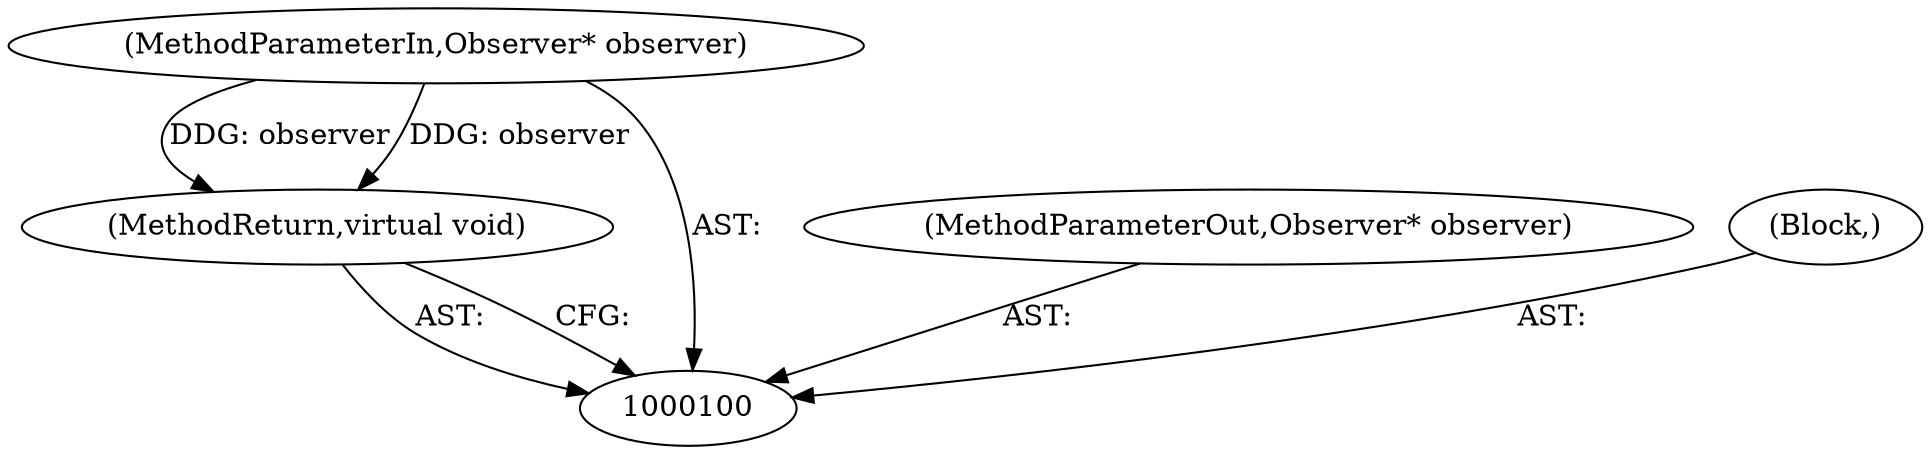 digraph "0_Chrome_dc7b094a338c6c521f918f478e993f0f74bbea0d_0" {
"1000103" [label="(MethodReturn,virtual void)"];
"1000101" [label="(MethodParameterIn,Observer* observer)"];
"1000108" [label="(MethodParameterOut,Observer* observer)"];
"1000102" [label="(Block,)"];
"1000103" -> "1000100"  [label="AST: "];
"1000103" -> "1000100"  [label="CFG: "];
"1000101" -> "1000103"  [label="DDG: observer"];
"1000101" -> "1000100"  [label="AST: "];
"1000101" -> "1000103"  [label="DDG: observer"];
"1000108" -> "1000100"  [label="AST: "];
"1000102" -> "1000100"  [label="AST: "];
}
